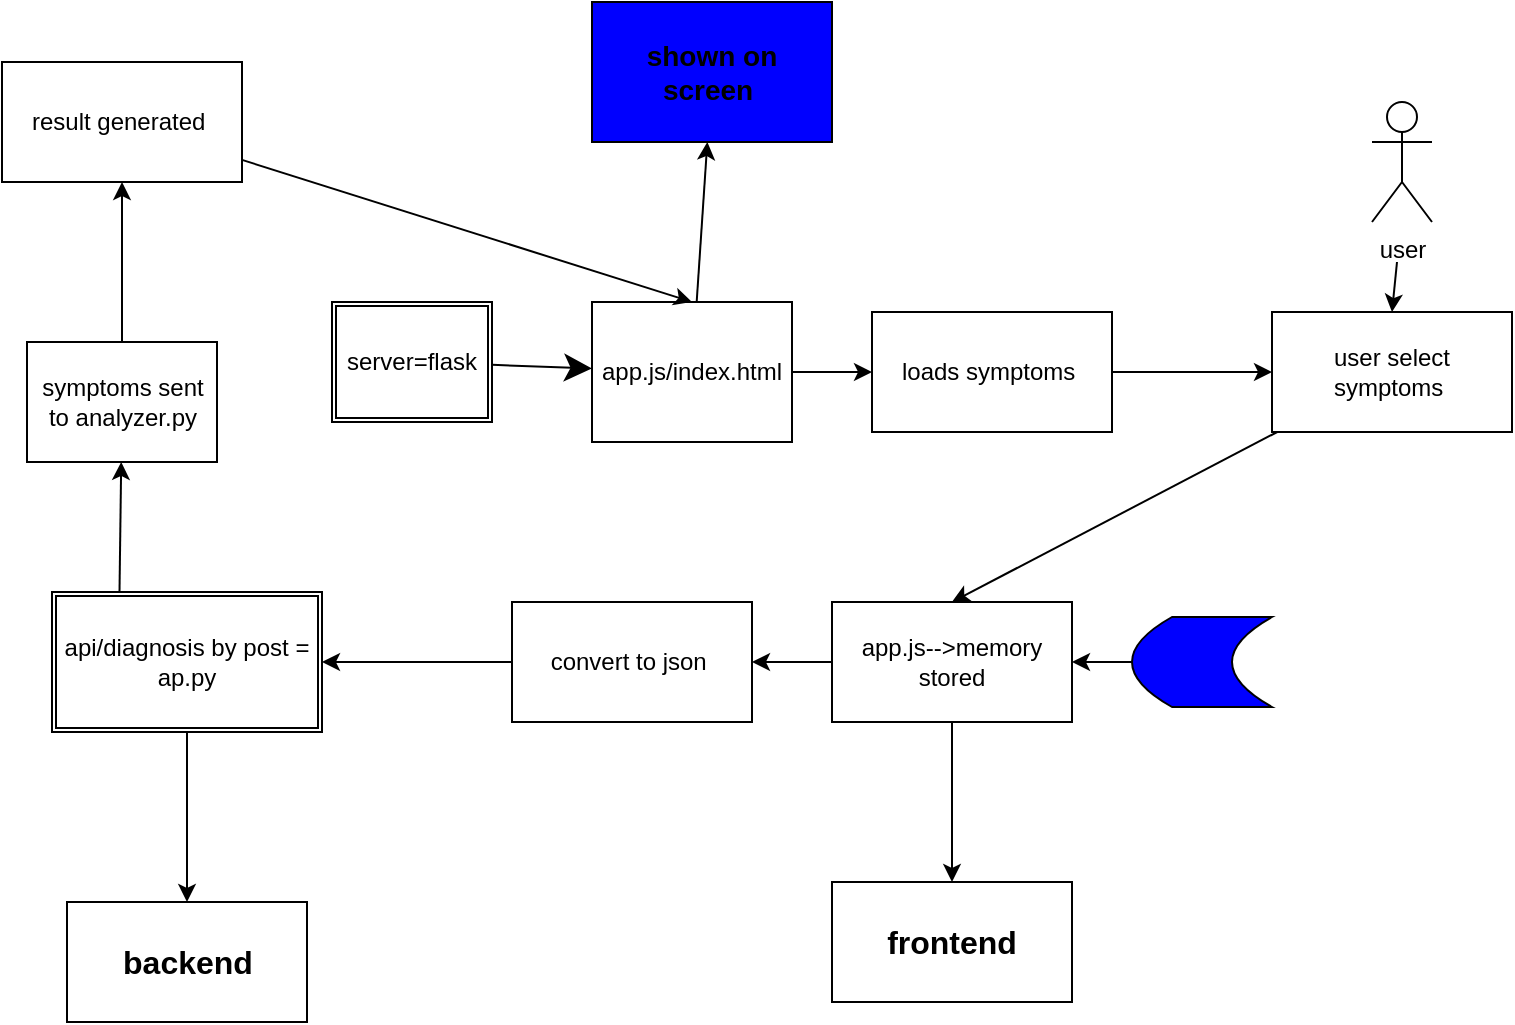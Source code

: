 <mxfile>
    <diagram id="4I9wStqqxGZZcKur9oLv" name="Page-1">
        <mxGraphModel dx="776" dy="382" grid="1" gridSize="10" guides="1" tooltips="1" connect="1" arrows="1" fold="1" page="1" pageScale="1" pageWidth="850" pageHeight="1100" math="0" shadow="0">
            <root>
                <mxCell id="0"/>
                <mxCell id="1" parent="0"/>
                <mxCell id="7" value="" style="edgeStyle=none;html=1;endSize=11;" parent="1" source="5" target="6" edge="1">
                    <mxGeometry relative="1" as="geometry"/>
                </mxCell>
                <mxCell id="5" value="server=flask" style="shape=ext;double=1;rounded=0;whiteSpace=wrap;html=1;" parent="1" vertex="1">
                    <mxGeometry x="190" y="160" width="80" height="60" as="geometry"/>
                </mxCell>
                <mxCell id="9" value="" style="edgeStyle=none;html=1;" parent="1" source="6" target="8" edge="1">
                    <mxGeometry relative="1" as="geometry"/>
                </mxCell>
                <mxCell id="26" value="" style="edgeStyle=none;html=1;" parent="1" source="6" target="25" edge="1">
                    <mxGeometry relative="1" as="geometry">
                        <mxPoint x="370" y="90" as="targetPoint"/>
                    </mxGeometry>
                </mxCell>
                <mxCell id="6" value="app.js/index.html" style="whiteSpace=wrap;html=1;rounded=0;" parent="1" vertex="1">
                    <mxGeometry x="320" y="160" width="100" height="70" as="geometry"/>
                </mxCell>
                <mxCell id="28" value="" style="edgeStyle=none;html=1;" parent="1" source="8" target="27" edge="1">
                    <mxGeometry relative="1" as="geometry"/>
                </mxCell>
                <mxCell id="8" value="loads symptoms&amp;nbsp;" style="whiteSpace=wrap;html=1;rounded=0;" parent="1" vertex="1">
                    <mxGeometry x="460" y="165" width="120" height="60" as="geometry"/>
                </mxCell>
                <mxCell id="13" value="" style="edgeStyle=none;html=1;" parent="1" source="10" target="12" edge="1">
                    <mxGeometry relative="1" as="geometry"/>
                </mxCell>
                <mxCell id="43" value="" style="edgeStyle=none;html=1;fontSize=18;" parent="1" source="10" target="42" edge="1">
                    <mxGeometry relative="1" as="geometry"/>
                </mxCell>
                <mxCell id="10" value="app.js--&amp;gt;memory stored" style="whiteSpace=wrap;html=1;rounded=0;" parent="1" vertex="1">
                    <mxGeometry x="440" y="310" width="120" height="60" as="geometry"/>
                </mxCell>
                <mxCell id="39" style="edgeStyle=none;html=1;" parent="1" source="12" target="16" edge="1">
                    <mxGeometry relative="1" as="geometry"/>
                </mxCell>
                <mxCell id="12" value="convert to json&amp;nbsp;" style="whiteSpace=wrap;html=1;rounded=0;" parent="1" vertex="1">
                    <mxGeometry x="280" y="310" width="120" height="60" as="geometry"/>
                </mxCell>
                <mxCell id="41" value="" style="edgeStyle=none;html=1;" parent="1" source="16" target="40" edge="1">
                    <mxGeometry relative="1" as="geometry"/>
                </mxCell>
                <mxCell id="16" value="api/diagnosis by post = ap.py" style="shape=ext;double=1;rounded=0;whiteSpace=wrap;html=1;" parent="1" vertex="1">
                    <mxGeometry x="50" y="305" width="135" height="70" as="geometry"/>
                </mxCell>
                <mxCell id="20" value="" style="edgeStyle=none;html=1;exitX=0.25;exitY=0;exitDx=0;exitDy=0;" parent="1" source="16" target="19" edge="1">
                    <mxGeometry relative="1" as="geometry">
                        <mxPoint x="85" y="315" as="sourcePoint"/>
                    </mxGeometry>
                </mxCell>
                <mxCell id="22" value="" style="edgeStyle=none;html=1;" parent="1" source="19" target="21" edge="1">
                    <mxGeometry relative="1" as="geometry"/>
                </mxCell>
                <mxCell id="19" value="symptoms sent to analyzer.py" style="whiteSpace=wrap;html=1;rounded=0;" parent="1" vertex="1">
                    <mxGeometry x="37.5" y="180" width="95" height="60" as="geometry"/>
                </mxCell>
                <mxCell id="24" value="" style="edgeStyle=none;html=1;entryX=0.5;entryY=0;entryDx=0;entryDy=0;" parent="1" source="21" target="6" edge="1">
                    <mxGeometry relative="1" as="geometry">
                        <mxPoint x="360" y="150" as="targetPoint"/>
                    </mxGeometry>
                </mxCell>
                <mxCell id="21" value="result generated&amp;nbsp;" style="whiteSpace=wrap;html=1;rounded=0;" parent="1" vertex="1">
                    <mxGeometry x="25" y="40" width="120" height="60" as="geometry"/>
                </mxCell>
                <mxCell id="25" value="&lt;b&gt;&lt;font style=&quot;font-size: 14px;&quot;&gt;shown on screen&amp;nbsp;&lt;/font&gt;&lt;/b&gt;" style="whiteSpace=wrap;html=1;rounded=0;fillColor=#0000FF;" parent="1" vertex="1">
                    <mxGeometry x="320" y="10" width="120" height="70" as="geometry"/>
                </mxCell>
                <mxCell id="29" style="edgeStyle=none;html=1;entryX=0.5;entryY=0;entryDx=0;entryDy=0;" parent="1" source="27" target="10" edge="1">
                    <mxGeometry relative="1" as="geometry"/>
                </mxCell>
                <mxCell id="27" value="user select symptoms&amp;nbsp;" style="whiteSpace=wrap;html=1;rounded=0;" parent="1" vertex="1">
                    <mxGeometry x="660" y="165" width="120" height="60" as="geometry"/>
                </mxCell>
                <mxCell id="40" value="&lt;font size=&quot;3&quot;&gt;&lt;b&gt;backend&lt;/b&gt;&lt;/font&gt;" style="rounded=0;whiteSpace=wrap;html=1;" parent="1" vertex="1">
                    <mxGeometry x="57.5" y="460" width="120" height="60" as="geometry"/>
                </mxCell>
                <mxCell id="42" value="&lt;font size=&quot;3&quot;&gt;&lt;b&gt;frontend&lt;/b&gt;&lt;/font&gt;" style="whiteSpace=wrap;html=1;rounded=0;" parent="1" vertex="1">
                    <mxGeometry x="440" y="450" width="120" height="60" as="geometry"/>
                </mxCell>
                <mxCell id="46" value="" style="edgeStyle=none;html=1;entryX=0.5;entryY=0;entryDx=0;entryDy=0;" edge="1" parent="1" target="27">
                    <mxGeometry relative="1" as="geometry">
                        <mxPoint x="722.5" y="140" as="sourcePoint"/>
                        <mxPoint x="727.5" y="160" as="targetPoint"/>
                    </mxGeometry>
                </mxCell>
                <mxCell id="44" value="user" style="shape=umlActor;verticalLabelPosition=bottom;verticalAlign=top;html=1;outlineConnect=0;" vertex="1" parent="1">
                    <mxGeometry x="710" y="60" width="30" height="60" as="geometry"/>
                </mxCell>
                <mxCell id="48" value="" style="edgeStyle=none;html=1;fontSize=14;" edge="1" parent="1" source="47" target="10">
                    <mxGeometry relative="1" as="geometry"/>
                </mxCell>
                <mxCell id="47" value="" style="shape=dataStorage;whiteSpace=wrap;html=1;fixedSize=1;fontSize=14;fillColor=#0000FF;" vertex="1" parent="1">
                    <mxGeometry x="590" y="317.5" width="70" height="45" as="geometry"/>
                </mxCell>
            </root>
        </mxGraphModel>
    </diagram>
</mxfile>